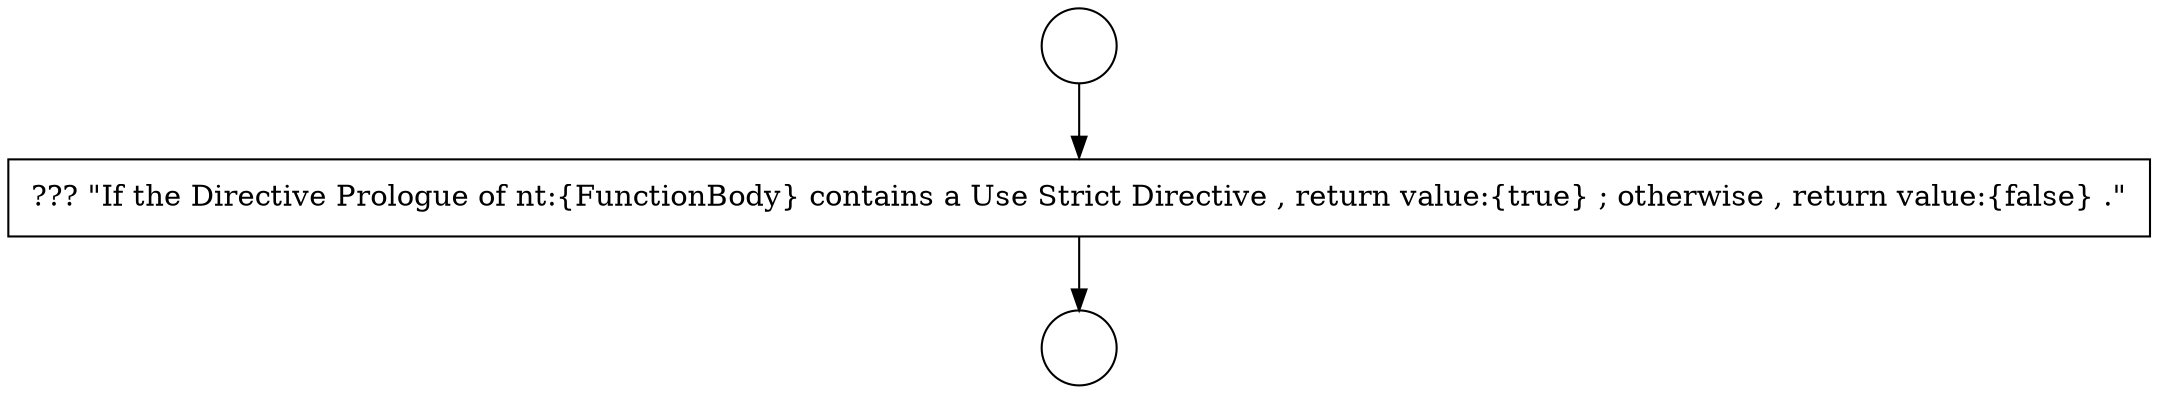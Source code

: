 digraph {
  node8794 [shape=circle label=" " color="black" fillcolor="white" style=filled]
  node8796 [shape=none, margin=0, label=<<font color="black">
    <table border="0" cellborder="1" cellspacing="0" cellpadding="10">
      <tr><td align="left">??? &quot;If the Directive Prologue of nt:{FunctionBody} contains a Use Strict Directive , return value:{true} ; otherwise , return value:{false} .&quot;</td></tr>
    </table>
  </font>> color="black" fillcolor="white" style=filled]
  node8795 [shape=circle label=" " color="black" fillcolor="white" style=filled]
  node8794 -> node8796 [ color="black"]
  node8796 -> node8795 [ color="black"]
}
